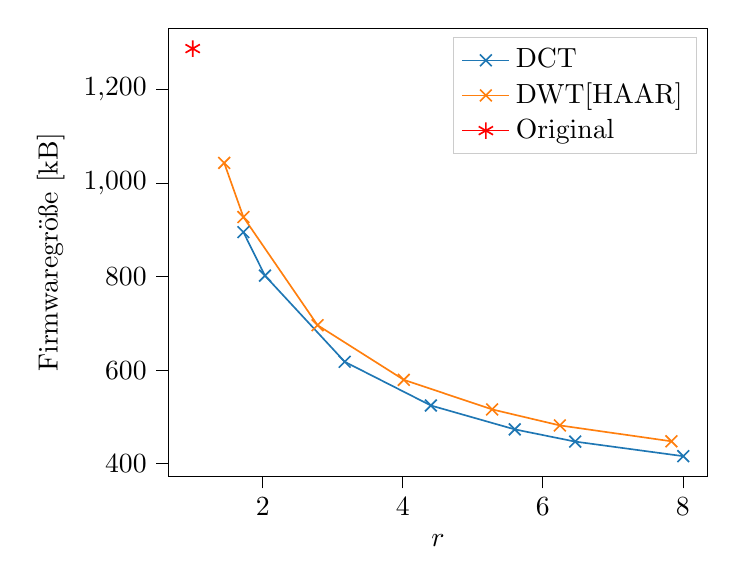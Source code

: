 % This file was created with tikzplotlib v0.10.1.
\begin{tikzpicture}

\definecolor{darkgray176}{RGB}{176,176,176}
\definecolor{darkorange25512714}{RGB}{255,127,14}
\definecolor{lightgray204}{RGB}{204,204,204}
\definecolor{steelblue31119180}{RGB}{31,119,180}

\begin{axis}[
legend cell align={left},
legend style={fill opacity=0.8, draw opacity=1, text opacity=1, draw=lightgray204},
tick align=outside,
tick pos=left,
x grid style={darkgray176},
xlabel={\(\displaystyle r\)},
xmin=0.65, xmax=8.358,
xtick style={color=black},
y grid style={darkgray176},
ylabel={Firmwaregröße [kB]},
ymin=372.361, ymax=1331.123,
ytick style={color=black}
]
\addplot [semithick, steelblue31119180, mark=x, mark size=3.0, mark options={solid}]
table {%
8.007 415.941
6.463 447.129
5.6 473.254
4.402 524.316
3.171 617.879
2.032 802.059
1.724 895.121
};
\addlegendentry{DCT}
\addplot [semithick, darkorange25512714, mark=x, mark size=3.0, mark options={solid}]
table {%
7.837 447.793
6.244 481.73
5.277 515.941
4.015 579.254
2.784 696.004
1.724 927.348
1.45 1043.105
};
\addlegendentry{DWT[HAAR]}
\addplot [semithick, red, mark=asterisk, mark size=3.0, mark options={solid}]
table {%
1.0 1287.543
};
\addlegendentry{Original}
\end{axis}

\end{tikzpicture}
